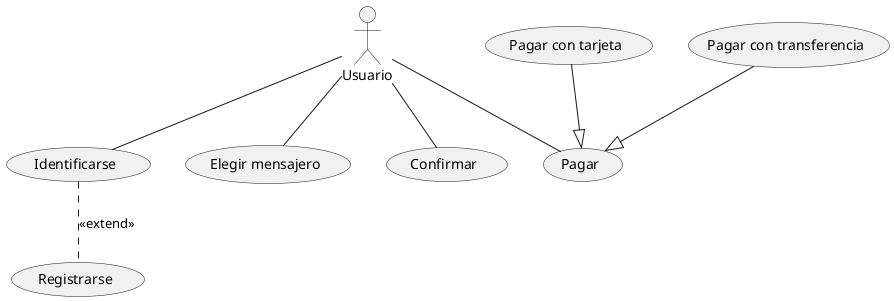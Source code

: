 @startuml
:Usuario: as u
usecase "Identificarse" as identificarse
usecase "Pagar" as pagar
usecase "Elegir mensajero" as elegir
usecase "Confirmar" as confirmar
usecase "Registrarse" as registrarse
usecase "Pagar con tarjeta" as tarjeta
usecase "Pagar con transferencia" as tranferencia
u -- pagar
u -- identificarse
u -- elegir
u -- confirmar
tarjeta --|> pagar
tranferencia --|> pagar
identificarse .. registrarse : <<extend>>
@enduml